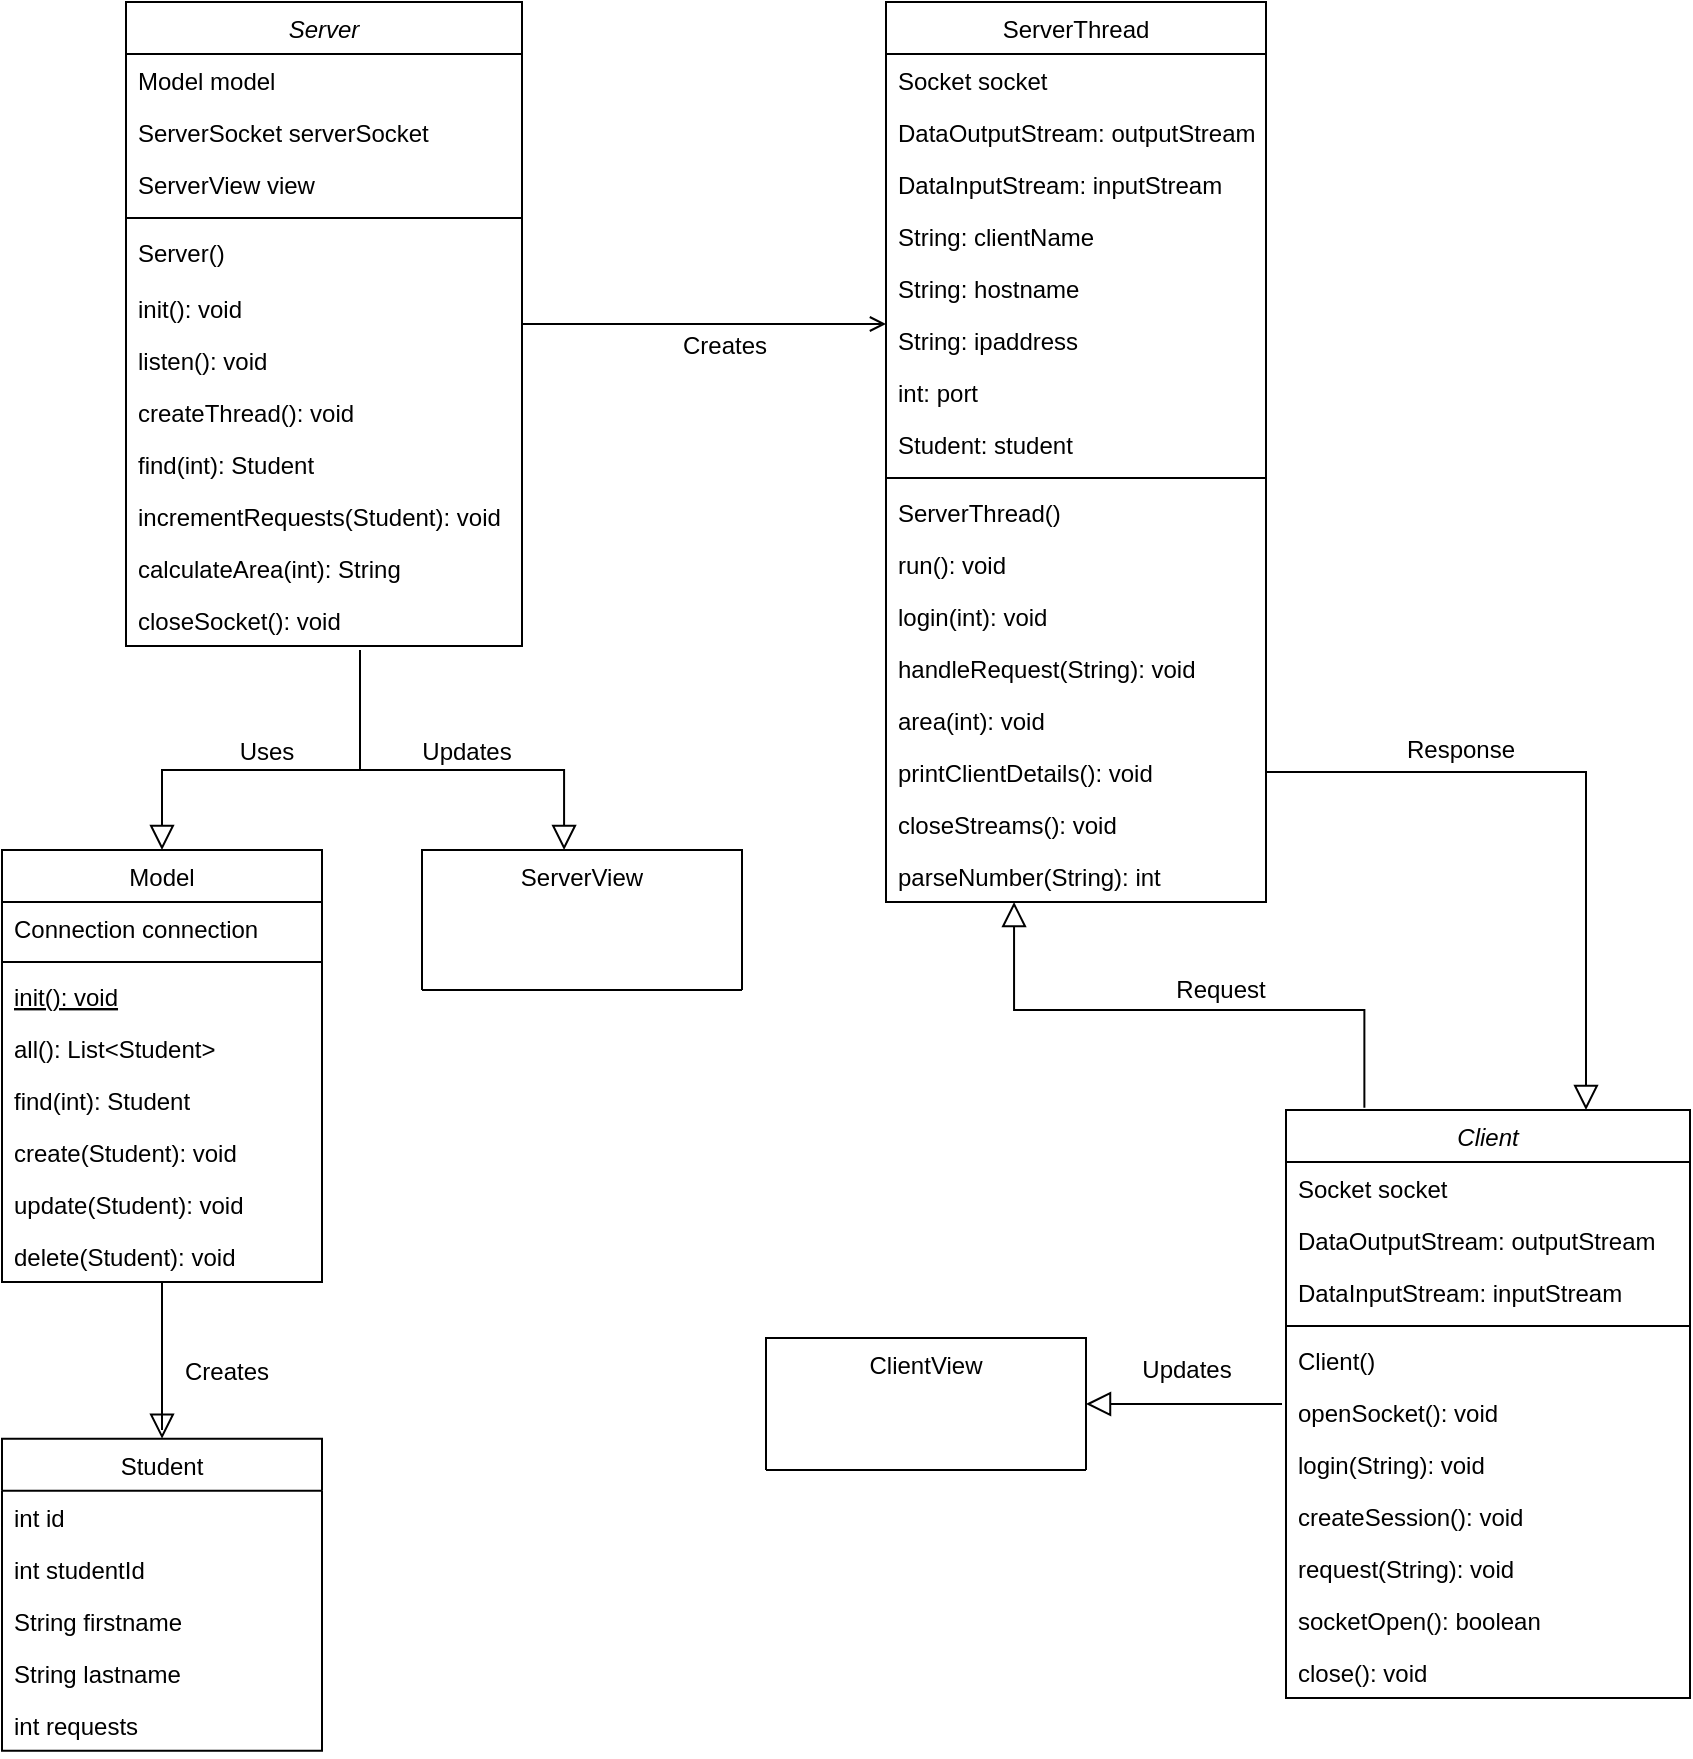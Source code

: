 <mxfile version="13.10.6" type="device"><diagram id="C5RBs43oDa-KdzZeNtuy" name="Page-1"><mxGraphModel dx="2360" dy="1764" grid="1" gridSize="10" guides="1" tooltips="1" connect="1" arrows="1" fold="1" page="1" pageScale="1" pageWidth="827" pageHeight="1169" math="0" shadow="0"><root><mxCell id="WIyWlLk6GJQsqaUBKTNV-0"/><mxCell id="WIyWlLk6GJQsqaUBKTNV-1" parent="WIyWlLk6GJQsqaUBKTNV-0"/><mxCell id="zkfFHV4jXpPFQw0GAbJ--0" value="Server" style="swimlane;fontStyle=2;align=center;verticalAlign=top;childLayout=stackLayout;horizontal=1;startSize=26;horizontalStack=0;resizeParent=1;resizeLast=0;collapsible=1;marginBottom=0;rounded=0;shadow=0;strokeWidth=1;" parent="WIyWlLk6GJQsqaUBKTNV-1" vertex="1"><mxGeometry x="150" y="36" width="198" height="322" as="geometry"><mxRectangle x="230" y="140" width="160" height="26" as="alternateBounds"/></mxGeometry></mxCell><mxCell id="zkfFHV4jXpPFQw0GAbJ--1" value="Model model" style="text;align=left;verticalAlign=top;spacingLeft=4;spacingRight=4;overflow=hidden;rotatable=0;points=[[0,0.5],[1,0.5]];portConstraint=eastwest;" parent="zkfFHV4jXpPFQw0GAbJ--0" vertex="1"><mxGeometry y="26" width="198" height="26" as="geometry"/></mxCell><mxCell id="zkfFHV4jXpPFQw0GAbJ--2" value="ServerSocket serverSocket" style="text;align=left;verticalAlign=top;spacingLeft=4;spacingRight=4;overflow=hidden;rotatable=0;points=[[0,0.5],[1,0.5]];portConstraint=eastwest;rounded=0;shadow=0;html=0;" parent="zkfFHV4jXpPFQw0GAbJ--0" vertex="1"><mxGeometry y="52" width="198" height="26" as="geometry"/></mxCell><mxCell id="zkfFHV4jXpPFQw0GAbJ--3" value="ServerView view" style="text;align=left;verticalAlign=top;spacingLeft=4;spacingRight=4;overflow=hidden;rotatable=0;points=[[0,0.5],[1,0.5]];portConstraint=eastwest;rounded=0;shadow=0;html=0;" parent="zkfFHV4jXpPFQw0GAbJ--0" vertex="1"><mxGeometry y="78" width="198" height="26" as="geometry"/></mxCell><mxCell id="zkfFHV4jXpPFQw0GAbJ--4" value="" style="line;html=1;strokeWidth=1;align=left;verticalAlign=middle;spacingTop=-1;spacingLeft=3;spacingRight=3;rotatable=0;labelPosition=right;points=[];portConstraint=eastwest;" parent="zkfFHV4jXpPFQw0GAbJ--0" vertex="1"><mxGeometry y="104" width="198" height="8" as="geometry"/></mxCell><mxCell id="zkfFHV4jXpPFQw0GAbJ--5" value="Server()" style="text;align=left;verticalAlign=top;spacingLeft=4;spacingRight=4;overflow=hidden;rotatable=0;points=[[0,0.5],[1,0.5]];portConstraint=eastwest;" parent="zkfFHV4jXpPFQw0GAbJ--0" vertex="1"><mxGeometry y="112" width="198" height="28" as="geometry"/></mxCell><mxCell id="duphRW63b6hCA_gldJZ2-27" value="init(): void&#10;" style="text;align=left;verticalAlign=top;spacingLeft=4;spacingRight=4;overflow=hidden;rotatable=0;points=[[0,0.5],[1,0.5]];portConstraint=eastwest;" vertex="1" parent="zkfFHV4jXpPFQw0GAbJ--0"><mxGeometry y="140" width="198" height="26" as="geometry"/></mxCell><mxCell id="duphRW63b6hCA_gldJZ2-20" value="listen(): void&#10;" style="text;align=left;verticalAlign=top;spacingLeft=4;spacingRight=4;overflow=hidden;rotatable=0;points=[[0,0.5],[1,0.5]];portConstraint=eastwest;" vertex="1" parent="zkfFHV4jXpPFQw0GAbJ--0"><mxGeometry y="166" width="198" height="26" as="geometry"/></mxCell><mxCell id="duphRW63b6hCA_gldJZ2-21" value="createThread(): void&#10;" style="text;align=left;verticalAlign=top;spacingLeft=4;spacingRight=4;overflow=hidden;rotatable=0;points=[[0,0.5],[1,0.5]];portConstraint=eastwest;" vertex="1" parent="zkfFHV4jXpPFQw0GAbJ--0"><mxGeometry y="192" width="198" height="26" as="geometry"/></mxCell><mxCell id="duphRW63b6hCA_gldJZ2-22" value="find(int): Student&#10;" style="text;align=left;verticalAlign=top;spacingLeft=4;spacingRight=4;overflow=hidden;rotatable=0;points=[[0,0.5],[1,0.5]];portConstraint=eastwest;" vertex="1" parent="zkfFHV4jXpPFQw0GAbJ--0"><mxGeometry y="218" width="198" height="26" as="geometry"/></mxCell><mxCell id="duphRW63b6hCA_gldJZ2-23" value="incrementRequests(Student): void&#10;" style="text;align=left;verticalAlign=top;spacingLeft=4;spacingRight=4;overflow=hidden;rotatable=0;points=[[0,0.5],[1,0.5]];portConstraint=eastwest;" vertex="1" parent="zkfFHV4jXpPFQw0GAbJ--0"><mxGeometry y="244" width="198" height="26" as="geometry"/></mxCell><mxCell id="duphRW63b6hCA_gldJZ2-24" value="calculateArea(int): String&#10;" style="text;align=left;verticalAlign=top;spacingLeft=4;spacingRight=4;overflow=hidden;rotatable=0;points=[[0,0.5],[1,0.5]];portConstraint=eastwest;" vertex="1" parent="zkfFHV4jXpPFQw0GAbJ--0"><mxGeometry y="270" width="198" height="26" as="geometry"/></mxCell><mxCell id="duphRW63b6hCA_gldJZ2-25" value="closeSocket(): void&#10;" style="text;align=left;verticalAlign=top;spacingLeft=4;spacingRight=4;overflow=hidden;rotatable=0;points=[[0,0.5],[1,0.5]];portConstraint=eastwest;" vertex="1" parent="zkfFHV4jXpPFQw0GAbJ--0"><mxGeometry y="296" width="198" height="26" as="geometry"/></mxCell><mxCell id="zkfFHV4jXpPFQw0GAbJ--6" value="Model" style="swimlane;fontStyle=0;align=center;verticalAlign=top;childLayout=stackLayout;horizontal=1;startSize=26;horizontalStack=0;resizeParent=1;resizeLast=0;collapsible=1;marginBottom=0;rounded=0;shadow=0;strokeWidth=1;" parent="WIyWlLk6GJQsqaUBKTNV-1" vertex="1"><mxGeometry x="88" y="460" width="160" height="216" as="geometry"><mxRectangle x="130" y="380" width="160" height="26" as="alternateBounds"/></mxGeometry></mxCell><mxCell id="zkfFHV4jXpPFQw0GAbJ--7" value="Connection connection" style="text;align=left;verticalAlign=top;spacingLeft=4;spacingRight=4;overflow=hidden;rotatable=0;points=[[0,0.5],[1,0.5]];portConstraint=eastwest;" parent="zkfFHV4jXpPFQw0GAbJ--6" vertex="1"><mxGeometry y="26" width="160" height="26" as="geometry"/></mxCell><mxCell id="zkfFHV4jXpPFQw0GAbJ--9" value="" style="line;html=1;strokeWidth=1;align=left;verticalAlign=middle;spacingTop=-1;spacingLeft=3;spacingRight=3;rotatable=0;labelPosition=right;points=[];portConstraint=eastwest;" parent="zkfFHV4jXpPFQw0GAbJ--6" vertex="1"><mxGeometry y="52" width="160" height="8" as="geometry"/></mxCell><mxCell id="zkfFHV4jXpPFQw0GAbJ--10" value="init(): void" style="text;align=left;verticalAlign=top;spacingLeft=4;spacingRight=4;overflow=hidden;rotatable=0;points=[[0,0.5],[1,0.5]];portConstraint=eastwest;fontStyle=4" parent="zkfFHV4jXpPFQw0GAbJ--6" vertex="1"><mxGeometry y="60" width="160" height="26" as="geometry"/></mxCell><mxCell id="zkfFHV4jXpPFQw0GAbJ--11" value="all(): List&lt;Student&gt;" style="text;align=left;verticalAlign=top;spacingLeft=4;spacingRight=4;overflow=hidden;rotatable=0;points=[[0,0.5],[1,0.5]];portConstraint=eastwest;" parent="zkfFHV4jXpPFQw0GAbJ--6" vertex="1"><mxGeometry y="86" width="160" height="26" as="geometry"/></mxCell><mxCell id="duphRW63b6hCA_gldJZ2-58" value="find(int): Student" style="text;align=left;verticalAlign=top;spacingLeft=4;spacingRight=4;overflow=hidden;rotatable=0;points=[[0,0.5],[1,0.5]];portConstraint=eastwest;" vertex="1" parent="zkfFHV4jXpPFQw0GAbJ--6"><mxGeometry y="112" width="160" height="26" as="geometry"/></mxCell><mxCell id="duphRW63b6hCA_gldJZ2-59" value="create(Student): void" style="text;align=left;verticalAlign=top;spacingLeft=4;spacingRight=4;overflow=hidden;rotatable=0;points=[[0,0.5],[1,0.5]];portConstraint=eastwest;" vertex="1" parent="zkfFHV4jXpPFQw0GAbJ--6"><mxGeometry y="138" width="160" height="26" as="geometry"/></mxCell><mxCell id="duphRW63b6hCA_gldJZ2-61" value="update(Student): void" style="text;align=left;verticalAlign=top;spacingLeft=4;spacingRight=4;overflow=hidden;rotatable=0;points=[[0,0.5],[1,0.5]];portConstraint=eastwest;" vertex="1" parent="zkfFHV4jXpPFQw0GAbJ--6"><mxGeometry y="164" width="160" height="26" as="geometry"/></mxCell><mxCell id="duphRW63b6hCA_gldJZ2-62" value="delete(Student): void" style="text;align=left;verticalAlign=top;spacingLeft=4;spacingRight=4;overflow=hidden;rotatable=0;points=[[0,0.5],[1,0.5]];portConstraint=eastwest;" vertex="1" parent="zkfFHV4jXpPFQw0GAbJ--6"><mxGeometry y="190" width="160" height="26" as="geometry"/></mxCell><mxCell id="zkfFHV4jXpPFQw0GAbJ--12" value="" style="endArrow=block;endSize=10;endFill=0;shadow=0;strokeWidth=1;rounded=0;edgeStyle=elbowEdgeStyle;elbow=vertical;entryX=0.5;entryY=0;entryDx=0;entryDy=0;" parent="WIyWlLk6GJQsqaUBKTNV-1" target="zkfFHV4jXpPFQw0GAbJ--6" edge="1"><mxGeometry x="88" y="140" width="160" as="geometry"><mxPoint x="267" y="370" as="sourcePoint"/><mxPoint x="168" y="223" as="targetPoint"/><Array as="points"><mxPoint x="210" y="420"/><mxPoint x="268" y="340"/></Array></mxGeometry></mxCell><mxCell id="zkfFHV4jXpPFQw0GAbJ--13" value="ServerView" style="swimlane;fontStyle=0;align=center;verticalAlign=top;childLayout=stackLayout;horizontal=1;startSize=70;horizontalStack=0;resizeParent=1;resizeLast=0;collapsible=1;marginBottom=0;rounded=0;shadow=0;strokeWidth=1;" parent="WIyWlLk6GJQsqaUBKTNV-1" vertex="1"><mxGeometry x="298" y="460" width="160" height="70" as="geometry"><mxRectangle x="340" y="380" width="170" height="26" as="alternateBounds"/></mxGeometry></mxCell><mxCell id="zkfFHV4jXpPFQw0GAbJ--16" value="" style="endArrow=block;endSize=10;endFill=0;shadow=0;strokeWidth=1;rounded=0;edgeStyle=elbowEdgeStyle;elbow=vertical;entryX=0.444;entryY=0;entryDx=0;entryDy=0;entryPerimeter=0;" parent="WIyWlLk6GJQsqaUBKTNV-1" target="zkfFHV4jXpPFQw0GAbJ--13" edge="1"><mxGeometry x="88" y="140" width="160" as="geometry"><mxPoint x="267" y="360" as="sourcePoint"/><mxPoint x="328" y="300" as="targetPoint"/><Array as="points"><mxPoint x="320" y="420"/><mxPoint x="368" y="350"/><mxPoint x="338" y="670"/></Array></mxGeometry></mxCell><mxCell id="zkfFHV4jXpPFQw0GAbJ--17" value="ServerThread" style="swimlane;fontStyle=0;align=center;verticalAlign=top;childLayout=stackLayout;horizontal=1;startSize=26;horizontalStack=0;resizeParent=1;resizeLast=0;collapsible=1;marginBottom=0;rounded=0;shadow=0;strokeWidth=1;" parent="WIyWlLk6GJQsqaUBKTNV-1" vertex="1"><mxGeometry x="530" y="36" width="190" height="450" as="geometry"><mxRectangle x="550" y="140" width="160" height="26" as="alternateBounds"/></mxGeometry></mxCell><mxCell id="zkfFHV4jXpPFQw0GAbJ--18" value="Socket socket" style="text;align=left;verticalAlign=top;spacingLeft=4;spacingRight=4;overflow=hidden;rotatable=0;points=[[0,0.5],[1,0.5]];portConstraint=eastwest;" parent="zkfFHV4jXpPFQw0GAbJ--17" vertex="1"><mxGeometry y="26" width="190" height="26" as="geometry"/></mxCell><mxCell id="zkfFHV4jXpPFQw0GAbJ--19" value="DataOutputStream: outputStream" style="text;align=left;verticalAlign=top;spacingLeft=4;spacingRight=4;overflow=hidden;rotatable=0;points=[[0,0.5],[1,0.5]];portConstraint=eastwest;rounded=0;shadow=0;html=0;" parent="zkfFHV4jXpPFQw0GAbJ--17" vertex="1"><mxGeometry y="52" width="190" height="26" as="geometry"/></mxCell><mxCell id="zkfFHV4jXpPFQw0GAbJ--20" value="DataInputStream: inputStream" style="text;align=left;verticalAlign=top;spacingLeft=4;spacingRight=4;overflow=hidden;rotatable=0;points=[[0,0.5],[1,0.5]];portConstraint=eastwest;rounded=0;shadow=0;html=0;" parent="zkfFHV4jXpPFQw0GAbJ--17" vertex="1"><mxGeometry y="78" width="190" height="26" as="geometry"/></mxCell><mxCell id="duphRW63b6hCA_gldJZ2-42" value="String: clientName" style="text;align=left;verticalAlign=top;spacingLeft=4;spacingRight=4;overflow=hidden;rotatable=0;points=[[0,0.5],[1,0.5]];portConstraint=eastwest;rounded=0;shadow=0;html=0;" vertex="1" parent="zkfFHV4jXpPFQw0GAbJ--17"><mxGeometry y="104" width="190" height="26" as="geometry"/></mxCell><mxCell id="duphRW63b6hCA_gldJZ2-43" value="String: hostname" style="text;align=left;verticalAlign=top;spacingLeft=4;spacingRight=4;overflow=hidden;rotatable=0;points=[[0,0.5],[1,0.5]];portConstraint=eastwest;rounded=0;shadow=0;html=0;" vertex="1" parent="zkfFHV4jXpPFQw0GAbJ--17"><mxGeometry y="130" width="190" height="26" as="geometry"/></mxCell><mxCell id="duphRW63b6hCA_gldJZ2-44" value="String: ipaddress" style="text;align=left;verticalAlign=top;spacingLeft=4;spacingRight=4;overflow=hidden;rotatable=0;points=[[0,0.5],[1,0.5]];portConstraint=eastwest;rounded=0;shadow=0;html=0;" vertex="1" parent="zkfFHV4jXpPFQw0GAbJ--17"><mxGeometry y="156" width="190" height="26" as="geometry"/></mxCell><mxCell id="duphRW63b6hCA_gldJZ2-45" value="int: port" style="text;align=left;verticalAlign=top;spacingLeft=4;spacingRight=4;overflow=hidden;rotatable=0;points=[[0,0.5],[1,0.5]];portConstraint=eastwest;rounded=0;shadow=0;html=0;" vertex="1" parent="zkfFHV4jXpPFQw0GAbJ--17"><mxGeometry y="182" width="190" height="26" as="geometry"/></mxCell><mxCell id="duphRW63b6hCA_gldJZ2-46" value="Student: student" style="text;align=left;verticalAlign=top;spacingLeft=4;spacingRight=4;overflow=hidden;rotatable=0;points=[[0,0.5],[1,0.5]];portConstraint=eastwest;rounded=0;shadow=0;html=0;" vertex="1" parent="zkfFHV4jXpPFQw0GAbJ--17"><mxGeometry y="208" width="190" height="26" as="geometry"/></mxCell><mxCell id="zkfFHV4jXpPFQw0GAbJ--23" value="" style="line;html=1;strokeWidth=1;align=left;verticalAlign=middle;spacingTop=-1;spacingLeft=3;spacingRight=3;rotatable=0;labelPosition=right;points=[];portConstraint=eastwest;" parent="zkfFHV4jXpPFQw0GAbJ--17" vertex="1"><mxGeometry y="234" width="190" height="8" as="geometry"/></mxCell><mxCell id="zkfFHV4jXpPFQw0GAbJ--24" value="ServerThread()" style="text;align=left;verticalAlign=top;spacingLeft=4;spacingRight=4;overflow=hidden;rotatable=0;points=[[0,0.5],[1,0.5]];portConstraint=eastwest;" parent="zkfFHV4jXpPFQw0GAbJ--17" vertex="1"><mxGeometry y="242" width="190" height="26" as="geometry"/></mxCell><mxCell id="zkfFHV4jXpPFQw0GAbJ--25" value="run(): void" style="text;align=left;verticalAlign=top;spacingLeft=4;spacingRight=4;overflow=hidden;rotatable=0;points=[[0,0.5],[1,0.5]];portConstraint=eastwest;" parent="zkfFHV4jXpPFQw0GAbJ--17" vertex="1"><mxGeometry y="268" width="190" height="26" as="geometry"/></mxCell><mxCell id="duphRW63b6hCA_gldJZ2-28" value="login(int): void" style="text;align=left;verticalAlign=top;spacingLeft=4;spacingRight=4;overflow=hidden;rotatable=0;points=[[0,0.5],[1,0.5]];portConstraint=eastwest;" vertex="1" parent="zkfFHV4jXpPFQw0GAbJ--17"><mxGeometry y="294" width="190" height="26" as="geometry"/></mxCell><mxCell id="duphRW63b6hCA_gldJZ2-29" value="handleRequest(String): void" style="text;align=left;verticalAlign=top;spacingLeft=4;spacingRight=4;overflow=hidden;rotatable=0;points=[[0,0.5],[1,0.5]];portConstraint=eastwest;" vertex="1" parent="zkfFHV4jXpPFQw0GAbJ--17"><mxGeometry y="320" width="190" height="26" as="geometry"/></mxCell><mxCell id="duphRW63b6hCA_gldJZ2-30" value="area(int): void" style="text;align=left;verticalAlign=top;spacingLeft=4;spacingRight=4;overflow=hidden;rotatable=0;points=[[0,0.5],[1,0.5]];portConstraint=eastwest;" vertex="1" parent="zkfFHV4jXpPFQw0GAbJ--17"><mxGeometry y="346" width="190" height="26" as="geometry"/></mxCell><mxCell id="duphRW63b6hCA_gldJZ2-31" value="printClientDetails(): void" style="text;align=left;verticalAlign=top;spacingLeft=4;spacingRight=4;overflow=hidden;rotatable=0;points=[[0,0.5],[1,0.5]];portConstraint=eastwest;" vertex="1" parent="zkfFHV4jXpPFQw0GAbJ--17"><mxGeometry y="372" width="190" height="26" as="geometry"/></mxCell><mxCell id="duphRW63b6hCA_gldJZ2-32" value="closeStreams(): void" style="text;align=left;verticalAlign=top;spacingLeft=4;spacingRight=4;overflow=hidden;rotatable=0;points=[[0,0.5],[1,0.5]];portConstraint=eastwest;" vertex="1" parent="zkfFHV4jXpPFQw0GAbJ--17"><mxGeometry y="398" width="190" height="26" as="geometry"/></mxCell><mxCell id="duphRW63b6hCA_gldJZ2-40" value="parseNumber(String): int" style="text;align=left;verticalAlign=top;spacingLeft=4;spacingRight=4;overflow=hidden;rotatable=0;points=[[0,0.5],[1,0.5]];portConstraint=eastwest;rounded=0;shadow=0;html=0;" vertex="1" parent="zkfFHV4jXpPFQw0GAbJ--17"><mxGeometry y="424" width="190" height="26" as="geometry"/></mxCell><mxCell id="zkfFHV4jXpPFQw0GAbJ--26" value="" style="endArrow=open;shadow=0;strokeWidth=1;rounded=0;endFill=1;edgeStyle=elbowEdgeStyle;elbow=vertical;" parent="WIyWlLk6GJQsqaUBKTNV-1" source="zkfFHV4jXpPFQw0GAbJ--0" target="zkfFHV4jXpPFQw0GAbJ--17" edge="1"><mxGeometry x="88" y="140" as="geometry"><mxPoint x="348" y="212" as="sourcePoint"/><mxPoint x="508" y="212" as="targetPoint"/><mxPoint x="-40" y="32" as="offset"/></mxGeometry></mxCell><mxCell id="zkfFHV4jXpPFQw0GAbJ--29" value="Creates" style="text;html=1;resizable=0;points=[];;align=center;verticalAlign=middle;labelBackgroundColor=none;rounded=0;shadow=0;strokeWidth=1;fontSize=12;" parent="zkfFHV4jXpPFQw0GAbJ--26" vertex="1" connectable="0"><mxGeometry x="0.5" y="49" relative="1" as="geometry"><mxPoint x="-36" y="60" as="offset"/></mxGeometry></mxCell><mxCell id="duphRW63b6hCA_gldJZ2-6" value="Updates" style="text;html=1;resizable=0;points=[];;align=center;verticalAlign=middle;labelBackgroundColor=none;rounded=0;shadow=0;strokeWidth=1;fontSize=12;" vertex="1" connectable="0" parent="zkfFHV4jXpPFQw0GAbJ--26"><mxGeometry x="0.5" y="49" relative="1" as="geometry"><mxPoint x="-164.67" y="262.33" as="offset"/></mxGeometry></mxCell><mxCell id="duphRW63b6hCA_gldJZ2-7" value="Uses" style="text;html=1;resizable=0;points=[];;align=center;verticalAlign=middle;labelBackgroundColor=none;rounded=0;shadow=0;strokeWidth=1;fontSize=12;" vertex="1" connectable="0" parent="zkfFHV4jXpPFQw0GAbJ--26"><mxGeometry x="0.5" y="49" relative="1" as="geometry"><mxPoint x="-264.67" y="262.33" as="offset"/></mxGeometry></mxCell><mxCell id="duphRW63b6hCA_gldJZ2-11" value="Response" style="text;html=1;resizable=0;points=[];;align=center;verticalAlign=middle;labelBackgroundColor=none;rounded=0;shadow=0;strokeWidth=1;fontSize=12;" vertex="1" connectable="0" parent="zkfFHV4jXpPFQw0GAbJ--26"><mxGeometry x="0.5" y="49" relative="1" as="geometry"><mxPoint x="332.69" y="262.17" as="offset"/></mxGeometry></mxCell><mxCell id="duphRW63b6hCA_gldJZ2-12" value="Request" style="text;html=1;resizable=0;points=[];;align=center;verticalAlign=middle;labelBackgroundColor=none;rounded=0;shadow=0;strokeWidth=1;fontSize=12;" vertex="1" connectable="0" parent="zkfFHV4jXpPFQw0GAbJ--26"><mxGeometry x="0.5" y="49" relative="1" as="geometry"><mxPoint x="212.69" y="382.17" as="offset"/></mxGeometry></mxCell><mxCell id="duphRW63b6hCA_gldJZ2-18" value="Updates" style="text;html=1;resizable=0;points=[];;align=center;verticalAlign=middle;labelBackgroundColor=none;rounded=0;shadow=0;strokeWidth=1;fontSize=12;" vertex="1" connectable="0" parent="zkfFHV4jXpPFQw0GAbJ--26"><mxGeometry x="0.5" y="49" relative="1" as="geometry"><mxPoint x="195" y="572" as="offset"/></mxGeometry></mxCell><mxCell id="duphRW63b6hCA_gldJZ2-56" value="Creates" style="text;html=1;resizable=0;points=[];;align=center;verticalAlign=middle;labelBackgroundColor=none;rounded=0;shadow=0;strokeWidth=1;fontSize=12;" vertex="1" connectable="0" parent="zkfFHV4jXpPFQw0GAbJ--26"><mxGeometry x="0.5" y="49" relative="1" as="geometry"><mxPoint x="-284.67" y="572.33" as="offset"/></mxGeometry></mxCell><mxCell id="duphRW63b6hCA_gldJZ2-0" value="Client" style="swimlane;fontStyle=2;align=center;verticalAlign=top;childLayout=stackLayout;horizontal=1;startSize=26;horizontalStack=0;resizeParent=1;resizeLast=0;collapsible=1;marginBottom=0;rounded=0;shadow=0;strokeWidth=1;" vertex="1" parent="WIyWlLk6GJQsqaUBKTNV-1"><mxGeometry x="730" y="590" width="202" height="294" as="geometry"><mxRectangle x="230" y="140" width="160" height="26" as="alternateBounds"/></mxGeometry></mxCell><mxCell id="duphRW63b6hCA_gldJZ2-1" value="Socket socket" style="text;align=left;verticalAlign=top;spacingLeft=4;spacingRight=4;overflow=hidden;rotatable=0;points=[[0,0.5],[1,0.5]];portConstraint=eastwest;" vertex="1" parent="duphRW63b6hCA_gldJZ2-0"><mxGeometry y="26" width="202" height="26" as="geometry"/></mxCell><mxCell id="duphRW63b6hCA_gldJZ2-2" value="DataOutputStream: outputStream" style="text;align=left;verticalAlign=top;spacingLeft=4;spacingRight=4;overflow=hidden;rotatable=0;points=[[0,0.5],[1,0.5]];portConstraint=eastwest;rounded=0;shadow=0;html=0;" vertex="1" parent="duphRW63b6hCA_gldJZ2-0"><mxGeometry y="52" width="202" height="26" as="geometry"/></mxCell><mxCell id="duphRW63b6hCA_gldJZ2-3" value="DataInputStream: inputStream" style="text;align=left;verticalAlign=top;spacingLeft=4;spacingRight=4;overflow=hidden;rotatable=0;points=[[0,0.5],[1,0.5]];portConstraint=eastwest;rounded=0;shadow=0;html=0;" vertex="1" parent="duphRW63b6hCA_gldJZ2-0"><mxGeometry y="78" width="202" height="26" as="geometry"/></mxCell><mxCell id="duphRW63b6hCA_gldJZ2-4" value="" style="line;html=1;strokeWidth=1;align=left;verticalAlign=middle;spacingTop=-1;spacingLeft=3;spacingRight=3;rotatable=0;labelPosition=right;points=[];portConstraint=eastwest;" vertex="1" parent="duphRW63b6hCA_gldJZ2-0"><mxGeometry y="104" width="202" height="8" as="geometry"/></mxCell><mxCell id="duphRW63b6hCA_gldJZ2-5" value="Client()" style="text;align=left;verticalAlign=top;spacingLeft=4;spacingRight=4;overflow=hidden;rotatable=0;points=[[0,0.5],[1,0.5]];portConstraint=eastwest;" vertex="1" parent="duphRW63b6hCA_gldJZ2-0"><mxGeometry y="112" width="202" height="26" as="geometry"/></mxCell><mxCell id="duphRW63b6hCA_gldJZ2-33" value="openSocket(): void" style="text;align=left;verticalAlign=top;spacingLeft=4;spacingRight=4;overflow=hidden;rotatable=0;points=[[0,0.5],[1,0.5]];portConstraint=eastwest;" vertex="1" parent="duphRW63b6hCA_gldJZ2-0"><mxGeometry y="138" width="202" height="26" as="geometry"/></mxCell><mxCell id="duphRW63b6hCA_gldJZ2-34" value="login(String): void" style="text;align=left;verticalAlign=top;spacingLeft=4;spacingRight=4;overflow=hidden;rotatable=0;points=[[0,0.5],[1,0.5]];portConstraint=eastwest;" vertex="1" parent="duphRW63b6hCA_gldJZ2-0"><mxGeometry y="164" width="202" height="26" as="geometry"/></mxCell><mxCell id="duphRW63b6hCA_gldJZ2-35" value="createSession(): void" style="text;align=left;verticalAlign=top;spacingLeft=4;spacingRight=4;overflow=hidden;rotatable=0;points=[[0,0.5],[1,0.5]];portConstraint=eastwest;" vertex="1" parent="duphRW63b6hCA_gldJZ2-0"><mxGeometry y="190" width="202" height="26" as="geometry"/></mxCell><mxCell id="duphRW63b6hCA_gldJZ2-36" value="request(String): void" style="text;align=left;verticalAlign=top;spacingLeft=4;spacingRight=4;overflow=hidden;rotatable=0;points=[[0,0.5],[1,0.5]];portConstraint=eastwest;" vertex="1" parent="duphRW63b6hCA_gldJZ2-0"><mxGeometry y="216" width="202" height="26" as="geometry"/></mxCell><mxCell id="duphRW63b6hCA_gldJZ2-37" value="socketOpen(): boolean" style="text;align=left;verticalAlign=top;spacingLeft=4;spacingRight=4;overflow=hidden;rotatable=0;points=[[0,0.5],[1,0.5]];portConstraint=eastwest;" vertex="1" parent="duphRW63b6hCA_gldJZ2-0"><mxGeometry y="242" width="202" height="26" as="geometry"/></mxCell><mxCell id="duphRW63b6hCA_gldJZ2-39" value="close(): void" style="text;align=left;verticalAlign=top;spacingLeft=4;spacingRight=4;overflow=hidden;rotatable=0;points=[[0,0.5],[1,0.5]];portConstraint=eastwest;" vertex="1" parent="duphRW63b6hCA_gldJZ2-0"><mxGeometry y="268" width="202" height="26" as="geometry"/></mxCell><mxCell id="duphRW63b6hCA_gldJZ2-9" value="" style="endArrow=block;endSize=10;endFill=0;shadow=0;strokeWidth=1;rounded=0;edgeStyle=elbowEdgeStyle;elbow=vertical;exitX=1;exitY=0.5;exitDx=0;exitDy=0;" edge="1" parent="WIyWlLk6GJQsqaUBKTNV-1" source="duphRW63b6hCA_gldJZ2-31" target="duphRW63b6hCA_gldJZ2-0"><mxGeometry x="88" y="140" width="160" as="geometry"><mxPoint x="730" y="420" as="sourcePoint"/><mxPoint x="679.08" y="543" as="targetPoint"/><Array as="points"><mxPoint x="880" y="421"/><mxPoint x="800" y="480"/><mxPoint x="750" y="440"/><mxPoint x="678.04" y="513"/><mxPoint x="648.04" y="833"/></Array></mxGeometry></mxCell><mxCell id="duphRW63b6hCA_gldJZ2-10" value="" style="endArrow=block;endSize=10;endFill=0;shadow=0;strokeWidth=1;rounded=0;edgeStyle=elbowEdgeStyle;elbow=vertical;exitX=0.194;exitY=-0.004;exitDx=0;exitDy=0;exitPerimeter=0;entryX=0.337;entryY=1;entryDx=0;entryDy=0;entryPerimeter=0;" edge="1" parent="WIyWlLk6GJQsqaUBKTNV-1" source="duphRW63b6hCA_gldJZ2-0" target="duphRW63b6hCA_gldJZ2-40"><mxGeometry x="88" y="140" width="160" as="geometry"><mxPoint x="498" y="560" as="sourcePoint"/><mxPoint x="570" y="380" as="targetPoint"/><Array as="points"><mxPoint x="700" y="540"/><mxPoint x="588" y="510"/><mxPoint x="528.04" y="675"/><mxPoint x="498.04" y="995"/></Array></mxGeometry></mxCell><mxCell id="duphRW63b6hCA_gldJZ2-13" value="ClientView" style="swimlane;fontStyle=0;align=center;verticalAlign=top;childLayout=stackLayout;horizontal=1;startSize=66;horizontalStack=0;resizeParent=1;resizeLast=0;collapsible=1;marginBottom=0;rounded=0;shadow=0;strokeWidth=1;" vertex="1" parent="WIyWlLk6GJQsqaUBKTNV-1"><mxGeometry x="470" y="704" width="160" height="66" as="geometry"><mxRectangle x="340" y="380" width="170" height="26" as="alternateBounds"/></mxGeometry></mxCell><mxCell id="duphRW63b6hCA_gldJZ2-17" value="" style="endArrow=block;endSize=10;endFill=0;shadow=0;strokeWidth=1;rounded=0;edgeStyle=elbowEdgeStyle;elbow=vertical;entryX=1;entryY=0.5;entryDx=0;entryDy=0;" edge="1" parent="WIyWlLk6GJQsqaUBKTNV-1" target="duphRW63b6hCA_gldJZ2-13"><mxGeometry x="88" y="140" width="160" as="geometry"><mxPoint x="728" y="737" as="sourcePoint"/><mxPoint x="580" y="660" as="targetPoint"/><Array as="points"><mxPoint x="690" y="737"/><mxPoint x="558" y="750"/><mxPoint x="568" y="610"/><mxPoint x="496.28" y="789"/><mxPoint x="466.28" y="1109"/></Array></mxGeometry></mxCell><mxCell id="duphRW63b6hCA_gldJZ2-47" value="Student" style="swimlane;fontStyle=0;align=center;verticalAlign=top;childLayout=stackLayout;horizontal=1;startSize=26;horizontalStack=0;resizeParent=1;resizeLast=0;collapsible=1;marginBottom=0;rounded=0;shadow=0;strokeWidth=1;" vertex="1" parent="WIyWlLk6GJQsqaUBKTNV-1"><mxGeometry x="88" y="754.33" width="160" height="156" as="geometry"><mxRectangle x="130" y="380" width="160" height="26" as="alternateBounds"/></mxGeometry></mxCell><mxCell id="duphRW63b6hCA_gldJZ2-48" value="int id" style="text;align=left;verticalAlign=top;spacingLeft=4;spacingRight=4;overflow=hidden;rotatable=0;points=[[0,0.5],[1,0.5]];portConstraint=eastwest;" vertex="1" parent="duphRW63b6hCA_gldJZ2-47"><mxGeometry y="26" width="160" height="26" as="geometry"/></mxCell><mxCell id="duphRW63b6hCA_gldJZ2-49" value="int studentId" style="text;align=left;verticalAlign=top;spacingLeft=4;spacingRight=4;overflow=hidden;rotatable=0;points=[[0,0.5],[1,0.5]];portConstraint=eastwest;rounded=0;shadow=0;html=0;" vertex="1" parent="duphRW63b6hCA_gldJZ2-47"><mxGeometry y="52" width="160" height="26" as="geometry"/></mxCell><mxCell id="duphRW63b6hCA_gldJZ2-54" value="String firstname" style="text;align=left;verticalAlign=top;spacingLeft=4;spacingRight=4;overflow=hidden;rotatable=0;points=[[0,0.5],[1,0.5]];portConstraint=eastwest;rounded=0;shadow=0;html=0;" vertex="1" parent="duphRW63b6hCA_gldJZ2-47"><mxGeometry y="78" width="160" height="26" as="geometry"/></mxCell><mxCell id="duphRW63b6hCA_gldJZ2-53" value="String lastname" style="text;align=left;verticalAlign=top;spacingLeft=4;spacingRight=4;overflow=hidden;rotatable=0;points=[[0,0.5],[1,0.5]];portConstraint=eastwest;rounded=0;shadow=0;html=0;" vertex="1" parent="duphRW63b6hCA_gldJZ2-47"><mxGeometry y="104" width="160" height="26" as="geometry"/></mxCell><mxCell id="duphRW63b6hCA_gldJZ2-57" value="int requests" style="text;align=left;verticalAlign=top;spacingLeft=4;spacingRight=4;overflow=hidden;rotatable=0;points=[[0,0.5],[1,0.5]];portConstraint=eastwest;rounded=0;shadow=0;html=0;" vertex="1" parent="duphRW63b6hCA_gldJZ2-47"><mxGeometry y="130" width="160" height="26" as="geometry"/></mxCell><mxCell id="duphRW63b6hCA_gldJZ2-55" value="" style="endArrow=block;endSize=10;endFill=0;shadow=0;strokeWidth=1;rounded=0;edgeStyle=elbowEdgeStyle;elbow=vertical;exitX=0.5;exitY=1;exitDx=0;exitDy=0;entryX=0.5;entryY=0;entryDx=0;entryDy=0;" edge="1" parent="WIyWlLk6GJQsqaUBKTNV-1" source="zkfFHV4jXpPFQw0GAbJ--6" target="duphRW63b6hCA_gldJZ2-47"><mxGeometry x="-260" y="140.01" width="160" as="geometry"><mxPoint x="231.28" y="660.648" as="sourcePoint"/><mxPoint x="168" y="683" as="targetPoint"/><Array as="points"><mxPoint x="210" y="750.01"/><mxPoint x="220" y="610.01"/><mxPoint x="148.28" y="789.01"/><mxPoint x="118.28" y="1109.01"/></Array></mxGeometry></mxCell></root></mxGraphModel></diagram></mxfile>